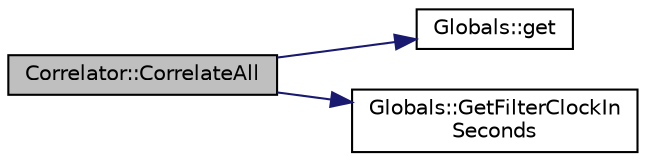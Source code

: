 digraph "Correlator::CorrelateAll"
{
  edge [fontname="Helvetica",fontsize="10",labelfontname="Helvetica",labelfontsize="10"];
  node [fontname="Helvetica",fontsize="10",shape=record];
  rankdir="LR";
  Node1 [label="Correlator::CorrelateAll",height=0.2,width=0.4,color="black", fillcolor="grey75", style="filled", fontcolor="black"];
  Node1 -> Node2 [color="midnightblue",fontsize="10",style="solid",fontname="Helvetica"];
  Node2 [label="Globals::get",height=0.2,width=0.4,color="black", fillcolor="white", style="filled",URL="$d3/daf/class_globals.html#ae66fa0173342202c96b13d71a6522512",tooltip="Instance is created upon first call. "];
  Node1 -> Node3 [color="midnightblue",fontsize="10",style="solid",fontname="Helvetica"];
  Node3 [label="Globals::GetFilterClockIn\lSeconds",height=0.2,width=0.4,color="black", fillcolor="white", style="filled",URL="$d3/daf/class_globals.html#af966809742d39e7acbd52c4fe4f5a95c"];
}

